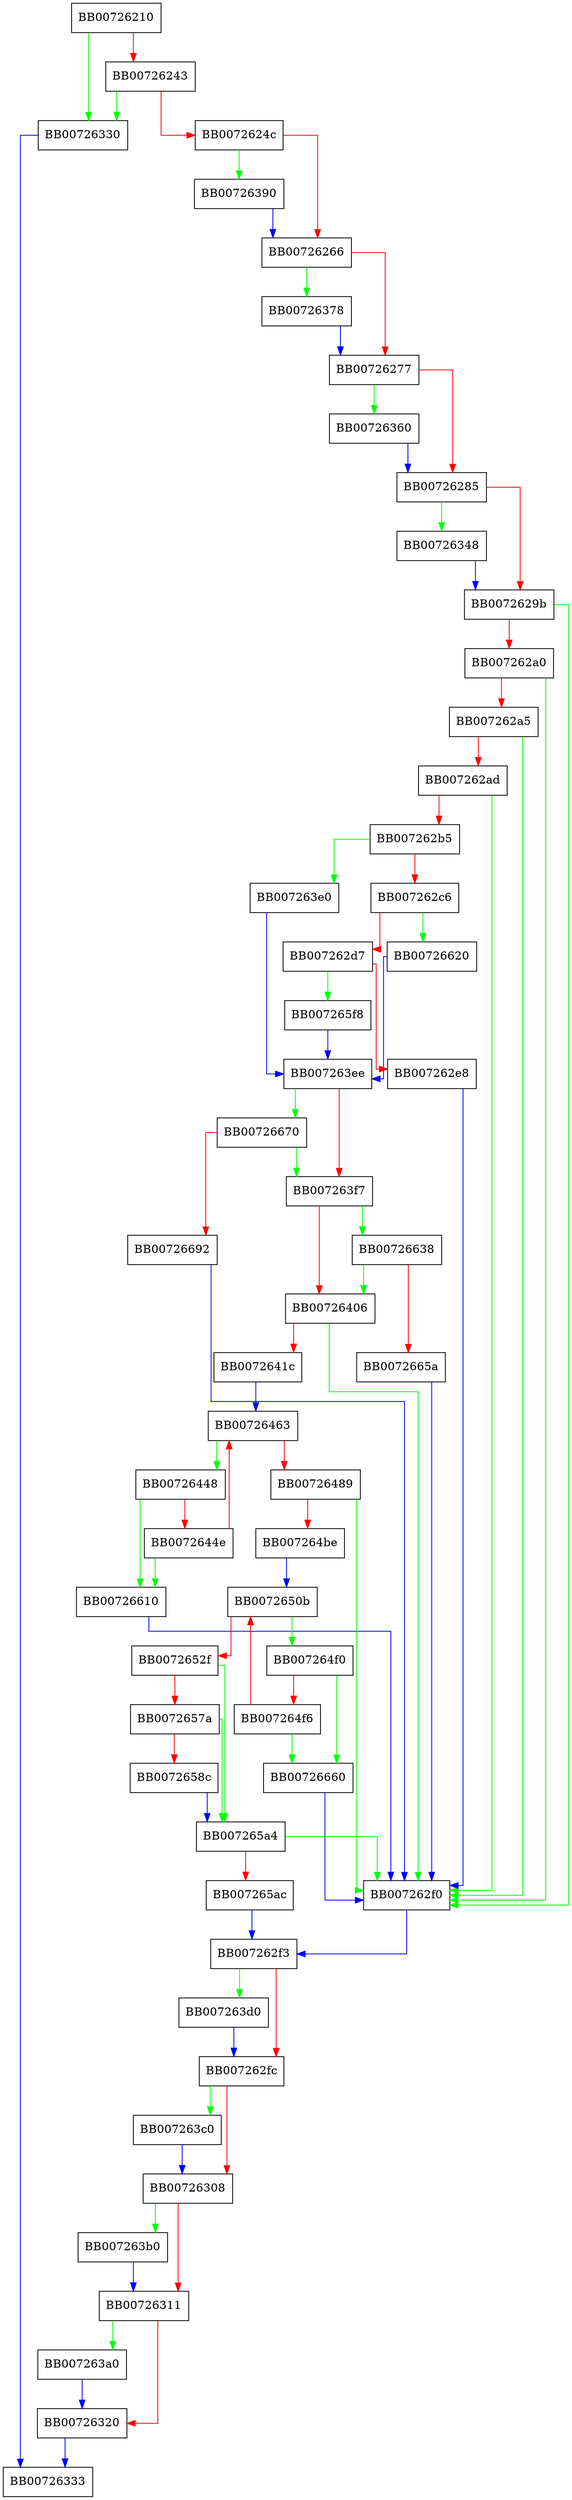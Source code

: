 digraph ossl_bn_rsa_fips186_4_gen_prob_primes {
  node [shape="box"];
  graph [splines=ortho];
  BB00726210 -> BB00726330 [color="green"];
  BB00726210 -> BB00726243 [color="red"];
  BB00726243 -> BB00726330 [color="green"];
  BB00726243 -> BB0072624c [color="red"];
  BB0072624c -> BB00726390 [color="green"];
  BB0072624c -> BB00726266 [color="red"];
  BB00726266 -> BB00726378 [color="green"];
  BB00726266 -> BB00726277 [color="red"];
  BB00726277 -> BB00726360 [color="green"];
  BB00726277 -> BB00726285 [color="red"];
  BB00726285 -> BB00726348 [color="green"];
  BB00726285 -> BB0072629b [color="red"];
  BB0072629b -> BB007262f0 [color="green"];
  BB0072629b -> BB007262a0 [color="red"];
  BB007262a0 -> BB007262f0 [color="green"];
  BB007262a0 -> BB007262a5 [color="red"];
  BB007262a5 -> BB007262f0 [color="green"];
  BB007262a5 -> BB007262ad [color="red"];
  BB007262ad -> BB007262f0 [color="green"];
  BB007262ad -> BB007262b5 [color="red"];
  BB007262b5 -> BB007263e0 [color="green"];
  BB007262b5 -> BB007262c6 [color="red"];
  BB007262c6 -> BB00726620 [color="green"];
  BB007262c6 -> BB007262d7 [color="red"];
  BB007262d7 -> BB007265f8 [color="green"];
  BB007262d7 -> BB007262e8 [color="red"];
  BB007262e8 -> BB007262f0 [color="blue"];
  BB007262f0 -> BB007262f3 [color="blue"];
  BB007262f3 -> BB007263d0 [color="green"];
  BB007262f3 -> BB007262fc [color="red"];
  BB007262fc -> BB007263c0 [color="green"];
  BB007262fc -> BB00726308 [color="red"];
  BB00726308 -> BB007263b0 [color="green"];
  BB00726308 -> BB00726311 [color="red"];
  BB00726311 -> BB007263a0 [color="green"];
  BB00726311 -> BB00726320 [color="red"];
  BB00726320 -> BB00726333 [color="blue"];
  BB00726330 -> BB00726333 [color="blue"];
  BB00726348 -> BB0072629b [color="blue"];
  BB00726360 -> BB00726285 [color="blue"];
  BB00726378 -> BB00726277 [color="blue"];
  BB00726390 -> BB00726266 [color="blue"];
  BB007263a0 -> BB00726320 [color="blue"];
  BB007263b0 -> BB00726311 [color="blue"];
  BB007263c0 -> BB00726308 [color="blue"];
  BB007263d0 -> BB007262fc [color="blue"];
  BB007263e0 -> BB007263ee [color="blue"];
  BB007263ee -> BB00726670 [color="green"];
  BB007263ee -> BB007263f7 [color="red"];
  BB007263f7 -> BB00726638 [color="green"];
  BB007263f7 -> BB00726406 [color="red"];
  BB00726406 -> BB007262f0 [color="green"];
  BB00726406 -> BB0072641c [color="red"];
  BB0072641c -> BB00726463 [color="blue"];
  BB00726448 -> BB00726610 [color="green"];
  BB00726448 -> BB0072644e [color="red"];
  BB0072644e -> BB00726610 [color="green"];
  BB0072644e -> BB00726463 [color="red"];
  BB00726463 -> BB00726448 [color="green"];
  BB00726463 -> BB00726489 [color="red"];
  BB00726489 -> BB007262f0 [color="green"];
  BB00726489 -> BB007264be [color="red"];
  BB007264be -> BB0072650b [color="blue"];
  BB007264f0 -> BB00726660 [color="green"];
  BB007264f0 -> BB007264f6 [color="red"];
  BB007264f6 -> BB00726660 [color="green"];
  BB007264f6 -> BB0072650b [color="red"];
  BB0072650b -> BB007264f0 [color="green"];
  BB0072650b -> BB0072652f [color="red"];
  BB0072652f -> BB007265a4 [color="green"];
  BB0072652f -> BB0072657a [color="red"];
  BB0072657a -> BB007265a4 [color="green"];
  BB0072657a -> BB0072658c [color="red"];
  BB0072658c -> BB007265a4 [color="blue"];
  BB007265a4 -> BB007262f0 [color="green"];
  BB007265a4 -> BB007265ac [color="red"];
  BB007265ac -> BB007262f3 [color="blue"];
  BB007265f8 -> BB007263ee [color="blue"];
  BB00726610 -> BB007262f0 [color="blue"];
  BB00726620 -> BB007263ee [color="blue"];
  BB00726638 -> BB00726406 [color="green"];
  BB00726638 -> BB0072665a [color="red"];
  BB0072665a -> BB007262f0 [color="blue"];
  BB00726660 -> BB007262f0 [color="blue"];
  BB00726670 -> BB007263f7 [color="green"];
  BB00726670 -> BB00726692 [color="red"];
  BB00726692 -> BB007262f0 [color="blue"];
}